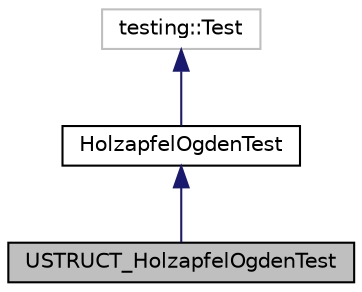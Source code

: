 digraph "USTRUCT_HolzapfelOgdenTest"
{
 // LATEX_PDF_SIZE
  edge [fontname="Helvetica",fontsize="10",labelfontname="Helvetica",labelfontsize="10"];
  node [fontname="Helvetica",fontsize="10",shape=record];
  Node1 [label="USTRUCT_HolzapfelOgdenTest",height=0.2,width=0.4,color="black", fillcolor="grey75", style="filled", fontcolor="black",tooltip="Test fixture class for USTRUCT Holzapfel-Ogden material model."];
  Node2 -> Node1 [dir="back",color="midnightblue",fontsize="10",style="solid",fontname="Helvetica"];
  Node2 [label="HolzapfelOgdenTest",height=0.2,width=0.4,color="black", fillcolor="white", style="filled",URL="$class_holzapfel_ogden_test.html",tooltip="Test fixture class for the Holzapfel-Ogden material model."];
  Node3 -> Node2 [dir="back",color="midnightblue",fontsize="10",style="solid",fontname="Helvetica"];
  Node3 [label="testing::Test",height=0.2,width=0.4,color="grey75", fillcolor="white", style="filled",tooltip=" "];
}
